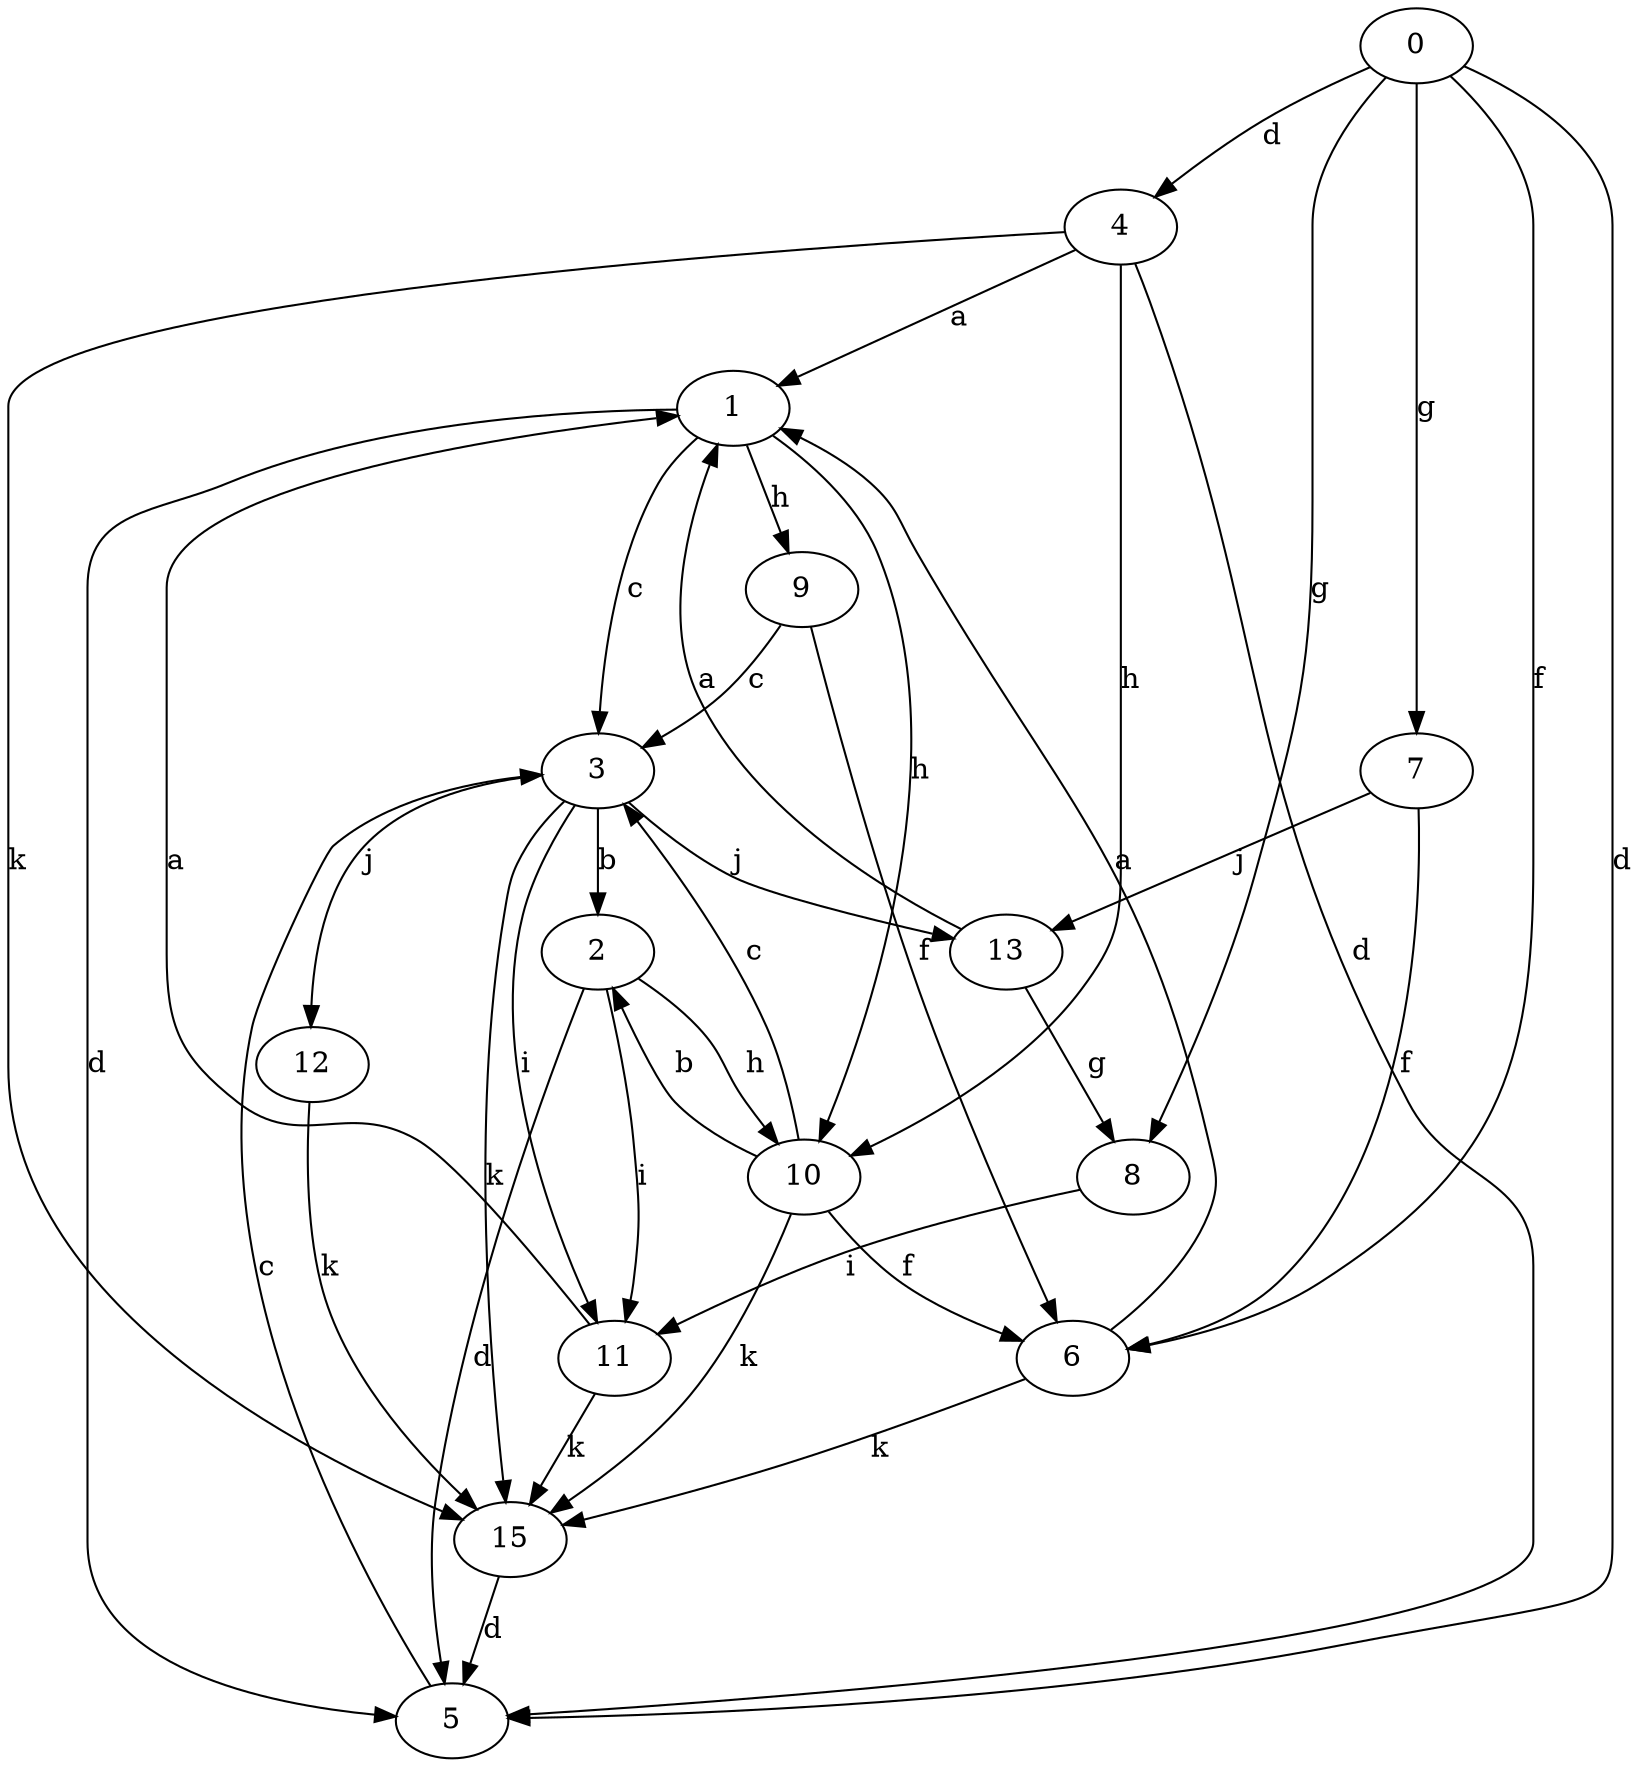 strict digraph  {
0;
1;
2;
3;
4;
5;
6;
7;
8;
9;
10;
11;
12;
13;
15;
0 -> 4  [label=d];
0 -> 5  [label=d];
0 -> 6  [label=f];
0 -> 7  [label=g];
0 -> 8  [label=g];
1 -> 3  [label=c];
1 -> 5  [label=d];
1 -> 9  [label=h];
1 -> 10  [label=h];
2 -> 5  [label=d];
2 -> 10  [label=h];
2 -> 11  [label=i];
3 -> 2  [label=b];
3 -> 11  [label=i];
3 -> 12  [label=j];
3 -> 13  [label=j];
3 -> 15  [label=k];
4 -> 1  [label=a];
4 -> 5  [label=d];
4 -> 10  [label=h];
4 -> 15  [label=k];
5 -> 3  [label=c];
6 -> 1  [label=a];
6 -> 15  [label=k];
7 -> 6  [label=f];
7 -> 13  [label=j];
8 -> 11  [label=i];
9 -> 3  [label=c];
9 -> 6  [label=f];
10 -> 2  [label=b];
10 -> 3  [label=c];
10 -> 6  [label=f];
10 -> 15  [label=k];
11 -> 1  [label=a];
11 -> 15  [label=k];
12 -> 15  [label=k];
13 -> 1  [label=a];
13 -> 8  [label=g];
15 -> 5  [label=d];
}
